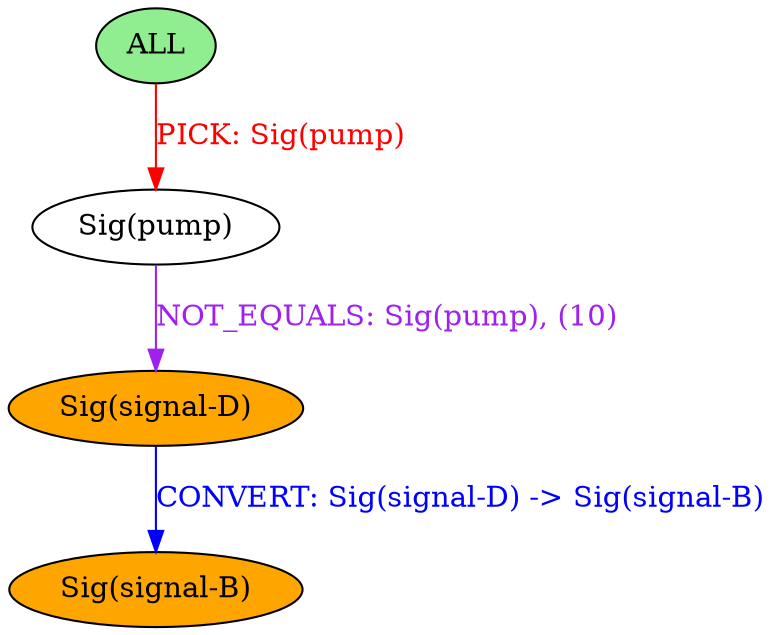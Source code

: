 strict digraph {
	nodesep=1
	5	[style=filled fillcolor=orange label="Sig(signal-D)"]
	6	[style=filled fillcolor=orange label="Sig(signal-B)"]
	0	[style=filled fillcolor=lightgreen label="ALL"]
	3	[style=filled fillcolor=white label="Sig(pump)"]
	5 -> 6	[label="CONVERT: Sig(signal-D) -> Sig(signal-B)" color=blue fontcolor=blue]
	0 -> 3	[label="PICK: Sig(pump)" color=red fontcolor=red]
	3 -> 5	[label="NOT_EQUALS: Sig(pump), (10)" color=purple fontcolor=purple]
}

